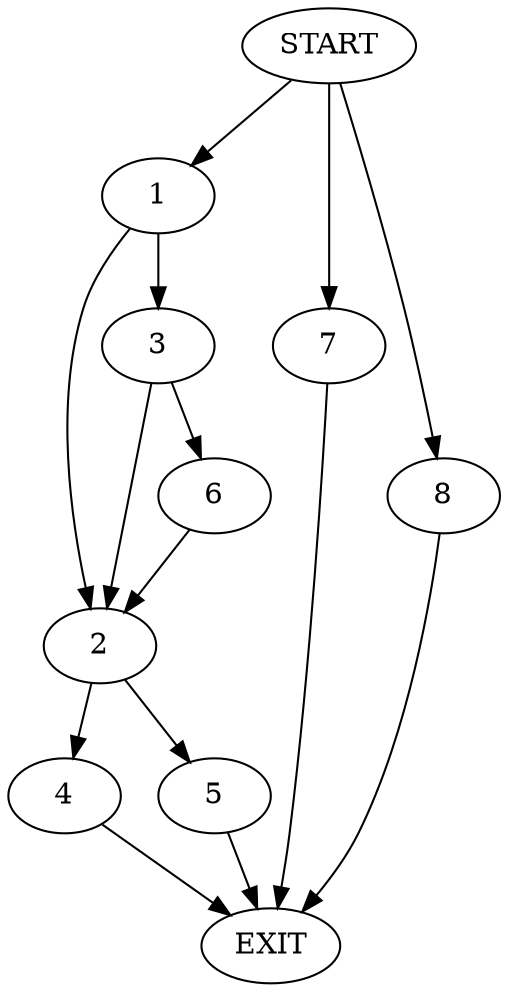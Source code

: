 digraph {
0 [label="START"]
9 [label="EXIT"]
0 -> 1
1 -> 2
1 -> 3
2 -> 4
2 -> 5
3 -> 6
3 -> 2
6 -> 2
5 -> 9
4 -> 9
0 -> 7
7 -> 9
0 -> 8
8 -> 9
}
